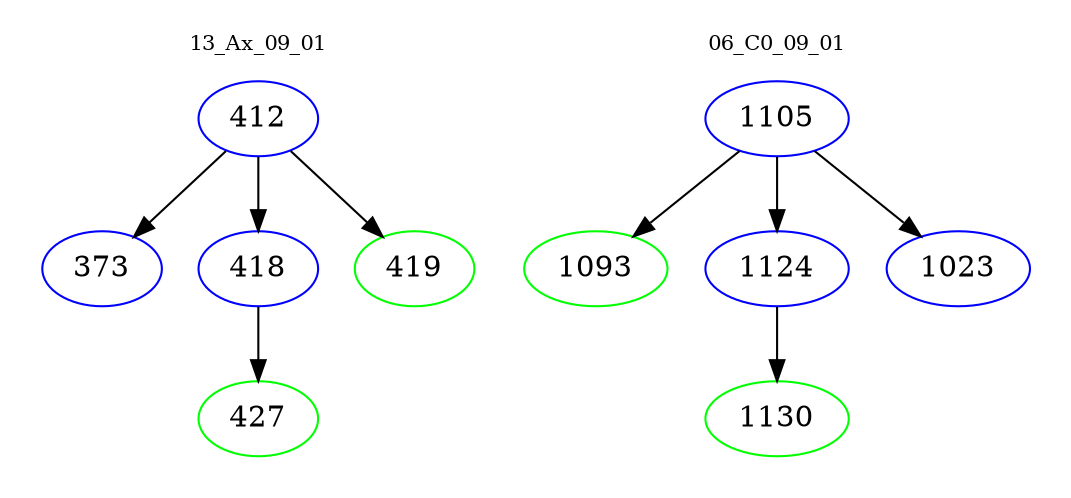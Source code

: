 digraph{
subgraph cluster_0 {
color = white
label = "13_Ax_09_01";
fontsize=10;
T0_412 [label="412", color="blue"]
T0_412 -> T0_373 [color="black"]
T0_373 [label="373", color="blue"]
T0_412 -> T0_418 [color="black"]
T0_418 [label="418", color="blue"]
T0_418 -> T0_427 [color="black"]
T0_427 [label="427", color="green"]
T0_412 -> T0_419 [color="black"]
T0_419 [label="419", color="green"]
}
subgraph cluster_1 {
color = white
label = "06_C0_09_01";
fontsize=10;
T1_1105 [label="1105", color="blue"]
T1_1105 -> T1_1093 [color="black"]
T1_1093 [label="1093", color="green"]
T1_1105 -> T1_1124 [color="black"]
T1_1124 [label="1124", color="blue"]
T1_1124 -> T1_1130 [color="black"]
T1_1130 [label="1130", color="green"]
T1_1105 -> T1_1023 [color="black"]
T1_1023 [label="1023", color="blue"]
}
}
